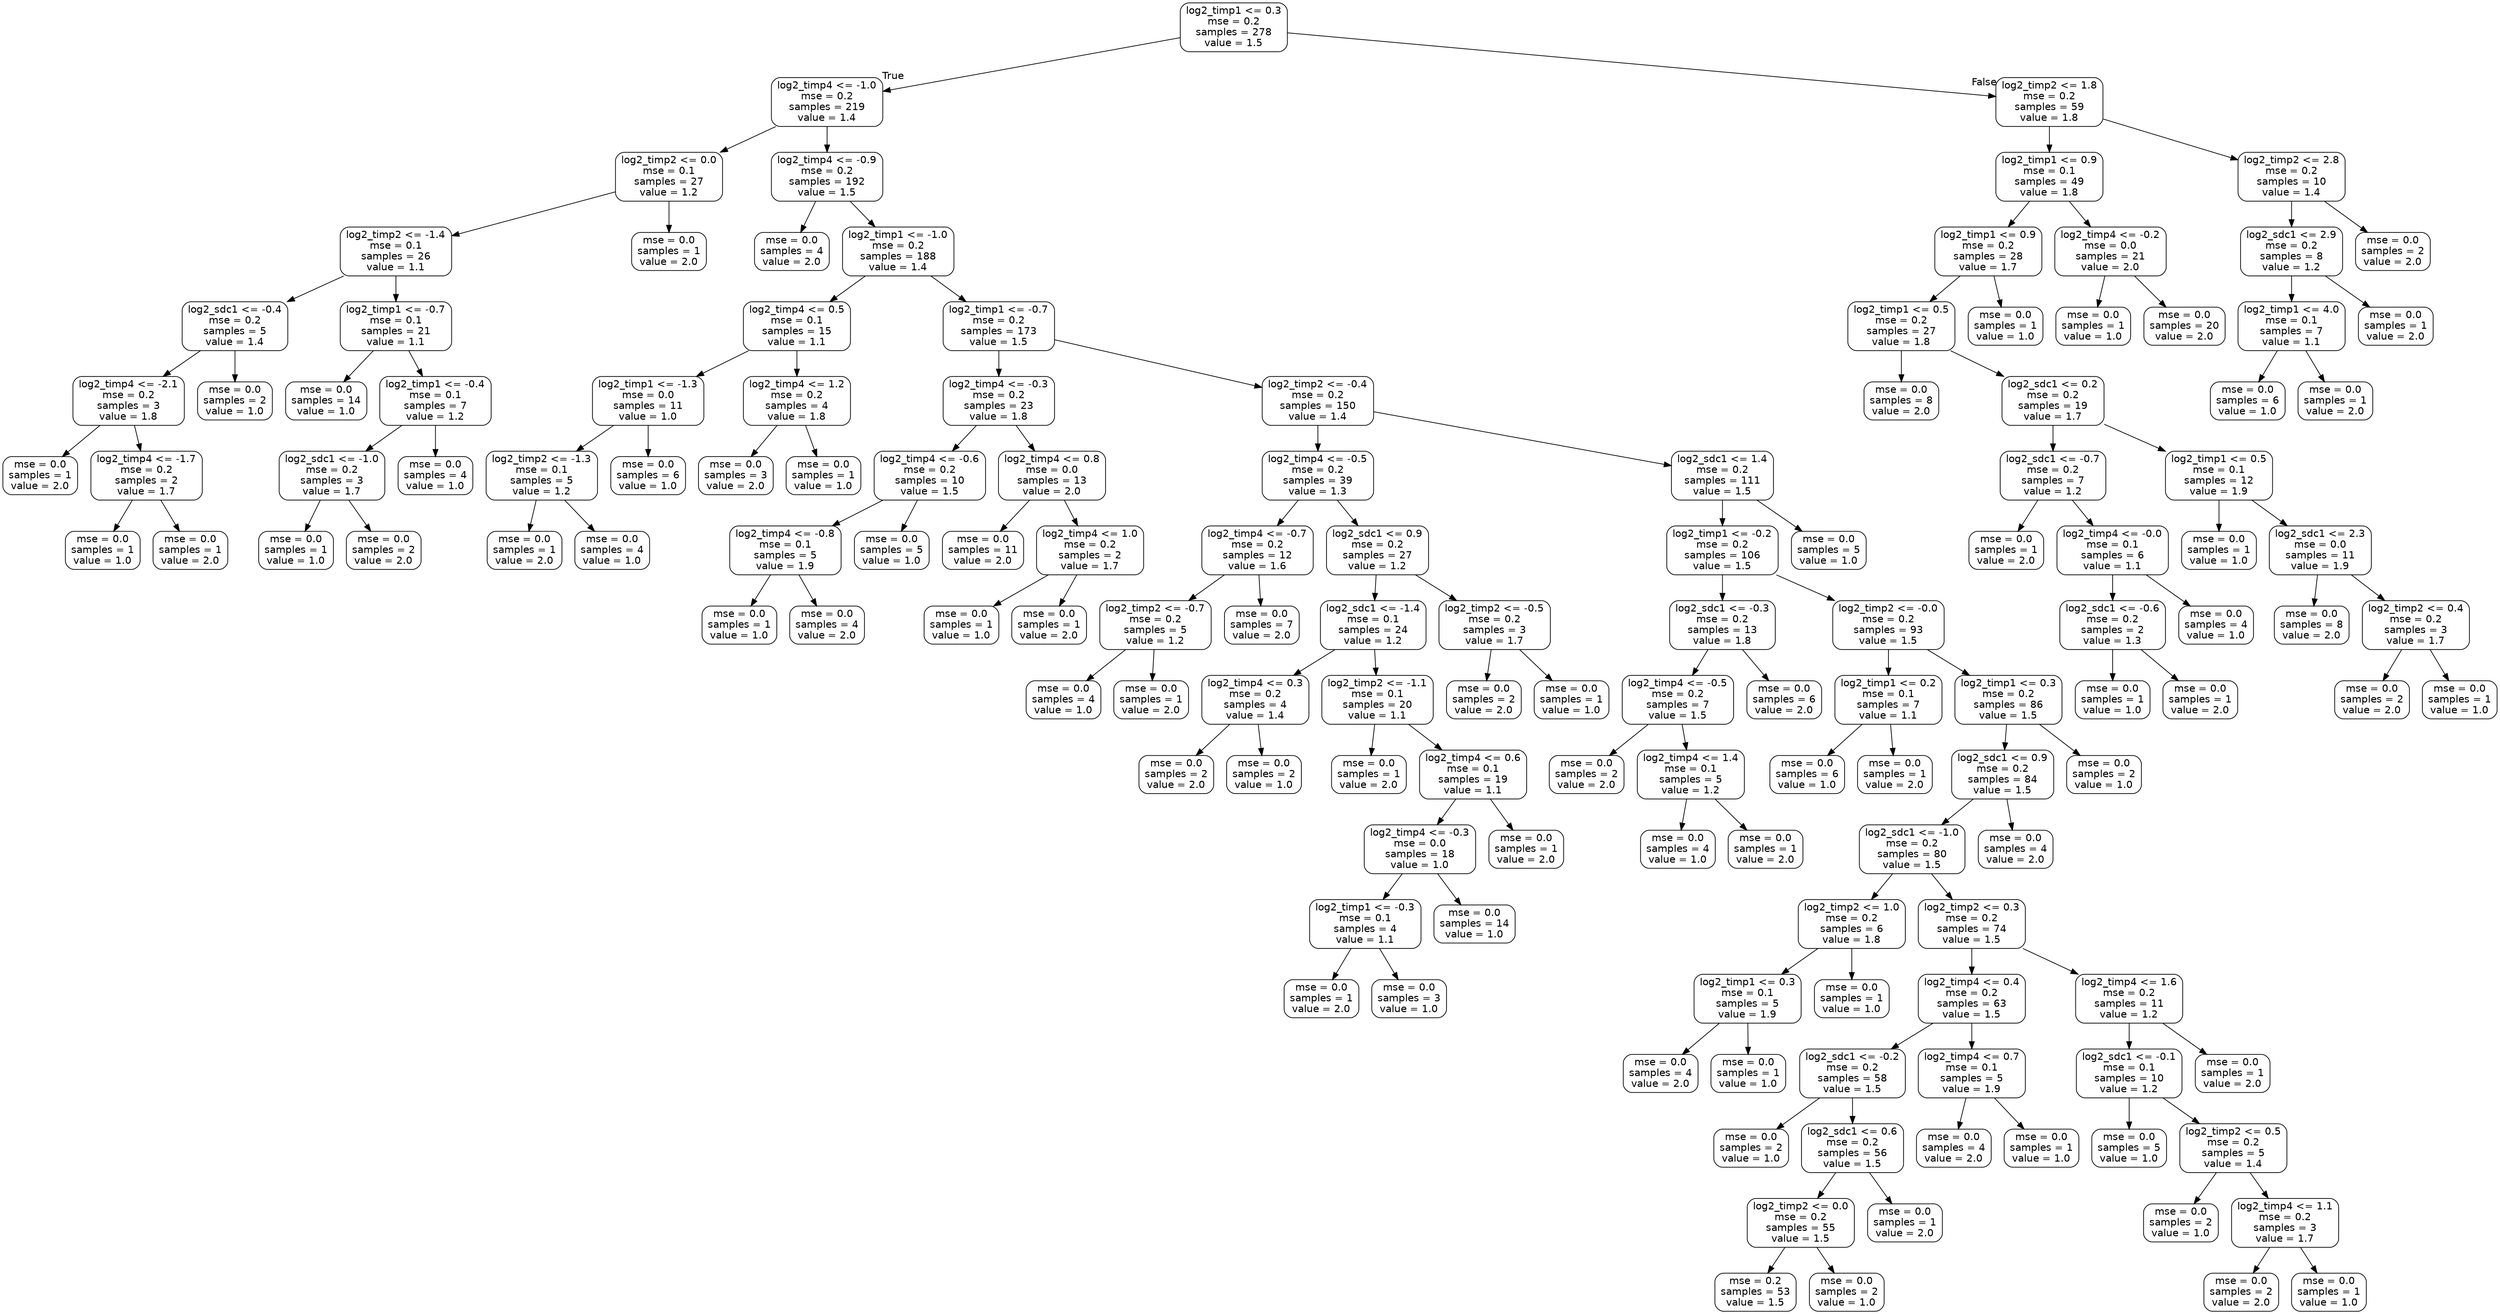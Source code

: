 digraph Tree {
node [shape=box, style="rounded", color="black", fontname=helvetica] ;
edge [fontname=helvetica] ;
0 [label="log2_timp1 <= 0.3\nmse = 0.2\nsamples = 278\nvalue = 1.5"] ;
1 [label="log2_timp4 <= -1.0\nmse = 0.2\nsamples = 219\nvalue = 1.4"] ;
0 -> 1 [labeldistance=2.5, labelangle=45, headlabel="True"] ;
2 [label="log2_timp2 <= 0.0\nmse = 0.1\nsamples = 27\nvalue = 1.2"] ;
1 -> 2 ;
3 [label="log2_timp2 <= -1.4\nmse = 0.1\nsamples = 26\nvalue = 1.1"] ;
2 -> 3 ;
4 [label="log2_sdc1 <= -0.4\nmse = 0.2\nsamples = 5\nvalue = 1.4"] ;
3 -> 4 ;
5 [label="log2_timp4 <= -2.1\nmse = 0.2\nsamples = 3\nvalue = 1.8"] ;
4 -> 5 ;
6 [label="mse = 0.0\nsamples = 1\nvalue = 2.0"] ;
5 -> 6 ;
7 [label="log2_timp4 <= -1.7\nmse = 0.2\nsamples = 2\nvalue = 1.7"] ;
5 -> 7 ;
8 [label="mse = 0.0\nsamples = 1\nvalue = 1.0"] ;
7 -> 8 ;
9 [label="mse = 0.0\nsamples = 1\nvalue = 2.0"] ;
7 -> 9 ;
10 [label="mse = 0.0\nsamples = 2\nvalue = 1.0"] ;
4 -> 10 ;
11 [label="log2_timp1 <= -0.7\nmse = 0.1\nsamples = 21\nvalue = 1.1"] ;
3 -> 11 ;
12 [label="mse = 0.0\nsamples = 14\nvalue = 1.0"] ;
11 -> 12 ;
13 [label="log2_timp1 <= -0.4\nmse = 0.1\nsamples = 7\nvalue = 1.2"] ;
11 -> 13 ;
14 [label="log2_sdc1 <= -1.0\nmse = 0.2\nsamples = 3\nvalue = 1.7"] ;
13 -> 14 ;
15 [label="mse = 0.0\nsamples = 1\nvalue = 1.0"] ;
14 -> 15 ;
16 [label="mse = 0.0\nsamples = 2\nvalue = 2.0"] ;
14 -> 16 ;
17 [label="mse = 0.0\nsamples = 4\nvalue = 1.0"] ;
13 -> 17 ;
18 [label="mse = 0.0\nsamples = 1\nvalue = 2.0"] ;
2 -> 18 ;
19 [label="log2_timp4 <= -0.9\nmse = 0.2\nsamples = 192\nvalue = 1.5"] ;
1 -> 19 ;
20 [label="mse = 0.0\nsamples = 4\nvalue = 2.0"] ;
19 -> 20 ;
21 [label="log2_timp1 <= -1.0\nmse = 0.2\nsamples = 188\nvalue = 1.4"] ;
19 -> 21 ;
22 [label="log2_timp4 <= 0.5\nmse = 0.1\nsamples = 15\nvalue = 1.1"] ;
21 -> 22 ;
23 [label="log2_timp1 <= -1.3\nmse = 0.0\nsamples = 11\nvalue = 1.0"] ;
22 -> 23 ;
24 [label="log2_timp2 <= -1.3\nmse = 0.1\nsamples = 5\nvalue = 1.2"] ;
23 -> 24 ;
25 [label="mse = 0.0\nsamples = 1\nvalue = 2.0"] ;
24 -> 25 ;
26 [label="mse = 0.0\nsamples = 4\nvalue = 1.0"] ;
24 -> 26 ;
27 [label="mse = 0.0\nsamples = 6\nvalue = 1.0"] ;
23 -> 27 ;
28 [label="log2_timp4 <= 1.2\nmse = 0.2\nsamples = 4\nvalue = 1.8"] ;
22 -> 28 ;
29 [label="mse = 0.0\nsamples = 3\nvalue = 2.0"] ;
28 -> 29 ;
30 [label="mse = 0.0\nsamples = 1\nvalue = 1.0"] ;
28 -> 30 ;
31 [label="log2_timp1 <= -0.7\nmse = 0.2\nsamples = 173\nvalue = 1.5"] ;
21 -> 31 ;
32 [label="log2_timp4 <= -0.3\nmse = 0.2\nsamples = 23\nvalue = 1.8"] ;
31 -> 32 ;
33 [label="log2_timp4 <= -0.6\nmse = 0.2\nsamples = 10\nvalue = 1.5"] ;
32 -> 33 ;
34 [label="log2_timp4 <= -0.8\nmse = 0.1\nsamples = 5\nvalue = 1.9"] ;
33 -> 34 ;
35 [label="mse = 0.0\nsamples = 1\nvalue = 1.0"] ;
34 -> 35 ;
36 [label="mse = 0.0\nsamples = 4\nvalue = 2.0"] ;
34 -> 36 ;
37 [label="mse = 0.0\nsamples = 5\nvalue = 1.0"] ;
33 -> 37 ;
38 [label="log2_timp4 <= 0.8\nmse = 0.0\nsamples = 13\nvalue = 2.0"] ;
32 -> 38 ;
39 [label="mse = 0.0\nsamples = 11\nvalue = 2.0"] ;
38 -> 39 ;
40 [label="log2_timp4 <= 1.0\nmse = 0.2\nsamples = 2\nvalue = 1.7"] ;
38 -> 40 ;
41 [label="mse = 0.0\nsamples = 1\nvalue = 1.0"] ;
40 -> 41 ;
42 [label="mse = 0.0\nsamples = 1\nvalue = 2.0"] ;
40 -> 42 ;
43 [label="log2_timp2 <= -0.4\nmse = 0.2\nsamples = 150\nvalue = 1.4"] ;
31 -> 43 ;
44 [label="log2_timp4 <= -0.5\nmse = 0.2\nsamples = 39\nvalue = 1.3"] ;
43 -> 44 ;
45 [label="log2_timp4 <= -0.7\nmse = 0.2\nsamples = 12\nvalue = 1.6"] ;
44 -> 45 ;
46 [label="log2_timp2 <= -0.7\nmse = 0.2\nsamples = 5\nvalue = 1.2"] ;
45 -> 46 ;
47 [label="mse = 0.0\nsamples = 4\nvalue = 1.0"] ;
46 -> 47 ;
48 [label="mse = 0.0\nsamples = 1\nvalue = 2.0"] ;
46 -> 48 ;
49 [label="mse = 0.0\nsamples = 7\nvalue = 2.0"] ;
45 -> 49 ;
50 [label="log2_sdc1 <= 0.9\nmse = 0.2\nsamples = 27\nvalue = 1.2"] ;
44 -> 50 ;
51 [label="log2_sdc1 <= -1.4\nmse = 0.1\nsamples = 24\nvalue = 1.2"] ;
50 -> 51 ;
52 [label="log2_timp4 <= 0.3\nmse = 0.2\nsamples = 4\nvalue = 1.4"] ;
51 -> 52 ;
53 [label="mse = 0.0\nsamples = 2\nvalue = 2.0"] ;
52 -> 53 ;
54 [label="mse = 0.0\nsamples = 2\nvalue = 1.0"] ;
52 -> 54 ;
55 [label="log2_timp2 <= -1.1\nmse = 0.1\nsamples = 20\nvalue = 1.1"] ;
51 -> 55 ;
56 [label="mse = 0.0\nsamples = 1\nvalue = 2.0"] ;
55 -> 56 ;
57 [label="log2_timp4 <= 0.6\nmse = 0.1\nsamples = 19\nvalue = 1.1"] ;
55 -> 57 ;
58 [label="log2_timp4 <= -0.3\nmse = 0.0\nsamples = 18\nvalue = 1.0"] ;
57 -> 58 ;
59 [label="log2_timp1 <= -0.3\nmse = 0.1\nsamples = 4\nvalue = 1.1"] ;
58 -> 59 ;
60 [label="mse = 0.0\nsamples = 1\nvalue = 2.0"] ;
59 -> 60 ;
61 [label="mse = 0.0\nsamples = 3\nvalue = 1.0"] ;
59 -> 61 ;
62 [label="mse = 0.0\nsamples = 14\nvalue = 1.0"] ;
58 -> 62 ;
63 [label="mse = 0.0\nsamples = 1\nvalue = 2.0"] ;
57 -> 63 ;
64 [label="log2_timp2 <= -0.5\nmse = 0.2\nsamples = 3\nvalue = 1.7"] ;
50 -> 64 ;
65 [label="mse = 0.0\nsamples = 2\nvalue = 2.0"] ;
64 -> 65 ;
66 [label="mse = 0.0\nsamples = 1\nvalue = 1.0"] ;
64 -> 66 ;
67 [label="log2_sdc1 <= 1.4\nmse = 0.2\nsamples = 111\nvalue = 1.5"] ;
43 -> 67 ;
68 [label="log2_timp1 <= -0.2\nmse = 0.2\nsamples = 106\nvalue = 1.5"] ;
67 -> 68 ;
69 [label="log2_sdc1 <= -0.3\nmse = 0.2\nsamples = 13\nvalue = 1.8"] ;
68 -> 69 ;
70 [label="log2_timp4 <= -0.5\nmse = 0.2\nsamples = 7\nvalue = 1.5"] ;
69 -> 70 ;
71 [label="mse = 0.0\nsamples = 2\nvalue = 2.0"] ;
70 -> 71 ;
72 [label="log2_timp4 <= 1.4\nmse = 0.1\nsamples = 5\nvalue = 1.2"] ;
70 -> 72 ;
73 [label="mse = 0.0\nsamples = 4\nvalue = 1.0"] ;
72 -> 73 ;
74 [label="mse = 0.0\nsamples = 1\nvalue = 2.0"] ;
72 -> 74 ;
75 [label="mse = 0.0\nsamples = 6\nvalue = 2.0"] ;
69 -> 75 ;
76 [label="log2_timp2 <= -0.0\nmse = 0.2\nsamples = 93\nvalue = 1.5"] ;
68 -> 76 ;
77 [label="log2_timp1 <= 0.2\nmse = 0.1\nsamples = 7\nvalue = 1.1"] ;
76 -> 77 ;
78 [label="mse = 0.0\nsamples = 6\nvalue = 1.0"] ;
77 -> 78 ;
79 [label="mse = 0.0\nsamples = 1\nvalue = 2.0"] ;
77 -> 79 ;
80 [label="log2_timp1 <= 0.3\nmse = 0.2\nsamples = 86\nvalue = 1.5"] ;
76 -> 80 ;
81 [label="log2_sdc1 <= 0.9\nmse = 0.2\nsamples = 84\nvalue = 1.5"] ;
80 -> 81 ;
82 [label="log2_sdc1 <= -1.0\nmse = 0.2\nsamples = 80\nvalue = 1.5"] ;
81 -> 82 ;
83 [label="log2_timp2 <= 1.0\nmse = 0.2\nsamples = 6\nvalue = 1.8"] ;
82 -> 83 ;
84 [label="log2_timp1 <= 0.3\nmse = 0.1\nsamples = 5\nvalue = 1.9"] ;
83 -> 84 ;
85 [label="mse = 0.0\nsamples = 4\nvalue = 2.0"] ;
84 -> 85 ;
86 [label="mse = 0.0\nsamples = 1\nvalue = 1.0"] ;
84 -> 86 ;
87 [label="mse = 0.0\nsamples = 1\nvalue = 1.0"] ;
83 -> 87 ;
88 [label="log2_timp2 <= 0.3\nmse = 0.2\nsamples = 74\nvalue = 1.5"] ;
82 -> 88 ;
89 [label="log2_timp4 <= 0.4\nmse = 0.2\nsamples = 63\nvalue = 1.5"] ;
88 -> 89 ;
90 [label="log2_sdc1 <= -0.2\nmse = 0.2\nsamples = 58\nvalue = 1.5"] ;
89 -> 90 ;
91 [label="mse = 0.0\nsamples = 2\nvalue = 1.0"] ;
90 -> 91 ;
92 [label="log2_sdc1 <= 0.6\nmse = 0.2\nsamples = 56\nvalue = 1.5"] ;
90 -> 92 ;
93 [label="log2_timp2 <= 0.0\nmse = 0.2\nsamples = 55\nvalue = 1.5"] ;
92 -> 93 ;
94 [label="mse = 0.2\nsamples = 53\nvalue = 1.5"] ;
93 -> 94 ;
95 [label="mse = 0.0\nsamples = 2\nvalue = 1.0"] ;
93 -> 95 ;
96 [label="mse = 0.0\nsamples = 1\nvalue = 2.0"] ;
92 -> 96 ;
97 [label="log2_timp4 <= 0.7\nmse = 0.1\nsamples = 5\nvalue = 1.9"] ;
89 -> 97 ;
98 [label="mse = 0.0\nsamples = 4\nvalue = 2.0"] ;
97 -> 98 ;
99 [label="mse = 0.0\nsamples = 1\nvalue = 1.0"] ;
97 -> 99 ;
100 [label="log2_timp4 <= 1.6\nmse = 0.2\nsamples = 11\nvalue = 1.2"] ;
88 -> 100 ;
101 [label="log2_sdc1 <= -0.1\nmse = 0.1\nsamples = 10\nvalue = 1.2"] ;
100 -> 101 ;
102 [label="mse = 0.0\nsamples = 5\nvalue = 1.0"] ;
101 -> 102 ;
103 [label="log2_timp2 <= 0.5\nmse = 0.2\nsamples = 5\nvalue = 1.4"] ;
101 -> 103 ;
104 [label="mse = 0.0\nsamples = 2\nvalue = 1.0"] ;
103 -> 104 ;
105 [label="log2_timp4 <= 1.1\nmse = 0.2\nsamples = 3\nvalue = 1.7"] ;
103 -> 105 ;
106 [label="mse = 0.0\nsamples = 2\nvalue = 2.0"] ;
105 -> 106 ;
107 [label="mse = 0.0\nsamples = 1\nvalue = 1.0"] ;
105 -> 107 ;
108 [label="mse = 0.0\nsamples = 1\nvalue = 2.0"] ;
100 -> 108 ;
109 [label="mse = 0.0\nsamples = 4\nvalue = 2.0"] ;
81 -> 109 ;
110 [label="mse = 0.0\nsamples = 2\nvalue = 1.0"] ;
80 -> 110 ;
111 [label="mse = 0.0\nsamples = 5\nvalue = 1.0"] ;
67 -> 111 ;
112 [label="log2_timp2 <= 1.8\nmse = 0.2\nsamples = 59\nvalue = 1.8"] ;
0 -> 112 [labeldistance=2.5, labelangle=-45, headlabel="False"] ;
113 [label="log2_timp1 <= 0.9\nmse = 0.1\nsamples = 49\nvalue = 1.8"] ;
112 -> 113 ;
114 [label="log2_timp1 <= 0.9\nmse = 0.2\nsamples = 28\nvalue = 1.7"] ;
113 -> 114 ;
115 [label="log2_timp1 <= 0.5\nmse = 0.2\nsamples = 27\nvalue = 1.8"] ;
114 -> 115 ;
116 [label="mse = 0.0\nsamples = 8\nvalue = 2.0"] ;
115 -> 116 ;
117 [label="log2_sdc1 <= 0.2\nmse = 0.2\nsamples = 19\nvalue = 1.7"] ;
115 -> 117 ;
118 [label="log2_sdc1 <= -0.7\nmse = 0.2\nsamples = 7\nvalue = 1.2"] ;
117 -> 118 ;
119 [label="mse = 0.0\nsamples = 1\nvalue = 2.0"] ;
118 -> 119 ;
120 [label="log2_timp4 <= -0.0\nmse = 0.1\nsamples = 6\nvalue = 1.1"] ;
118 -> 120 ;
121 [label="log2_sdc1 <= -0.6\nmse = 0.2\nsamples = 2\nvalue = 1.3"] ;
120 -> 121 ;
122 [label="mse = 0.0\nsamples = 1\nvalue = 1.0"] ;
121 -> 122 ;
123 [label="mse = 0.0\nsamples = 1\nvalue = 2.0"] ;
121 -> 123 ;
124 [label="mse = 0.0\nsamples = 4\nvalue = 1.0"] ;
120 -> 124 ;
125 [label="log2_timp1 <= 0.5\nmse = 0.1\nsamples = 12\nvalue = 1.9"] ;
117 -> 125 ;
126 [label="mse = 0.0\nsamples = 1\nvalue = 1.0"] ;
125 -> 126 ;
127 [label="log2_sdc1 <= 2.3\nmse = 0.0\nsamples = 11\nvalue = 1.9"] ;
125 -> 127 ;
128 [label="mse = 0.0\nsamples = 8\nvalue = 2.0"] ;
127 -> 128 ;
129 [label="log2_timp2 <= 0.4\nmse = 0.2\nsamples = 3\nvalue = 1.7"] ;
127 -> 129 ;
130 [label="mse = 0.0\nsamples = 2\nvalue = 2.0"] ;
129 -> 130 ;
131 [label="mse = 0.0\nsamples = 1\nvalue = 1.0"] ;
129 -> 131 ;
132 [label="mse = 0.0\nsamples = 1\nvalue = 1.0"] ;
114 -> 132 ;
133 [label="log2_timp4 <= -0.2\nmse = 0.0\nsamples = 21\nvalue = 2.0"] ;
113 -> 133 ;
134 [label="mse = 0.0\nsamples = 1\nvalue = 1.0"] ;
133 -> 134 ;
135 [label="mse = 0.0\nsamples = 20\nvalue = 2.0"] ;
133 -> 135 ;
136 [label="log2_timp2 <= 2.8\nmse = 0.2\nsamples = 10\nvalue = 1.4"] ;
112 -> 136 ;
137 [label="log2_sdc1 <= 2.9\nmse = 0.2\nsamples = 8\nvalue = 1.2"] ;
136 -> 137 ;
138 [label="log2_timp1 <= 4.0\nmse = 0.1\nsamples = 7\nvalue = 1.1"] ;
137 -> 138 ;
139 [label="mse = 0.0\nsamples = 6\nvalue = 1.0"] ;
138 -> 139 ;
140 [label="mse = 0.0\nsamples = 1\nvalue = 2.0"] ;
138 -> 140 ;
141 [label="mse = 0.0\nsamples = 1\nvalue = 2.0"] ;
137 -> 141 ;
142 [label="mse = 0.0\nsamples = 2\nvalue = 2.0"] ;
136 -> 142 ;
}